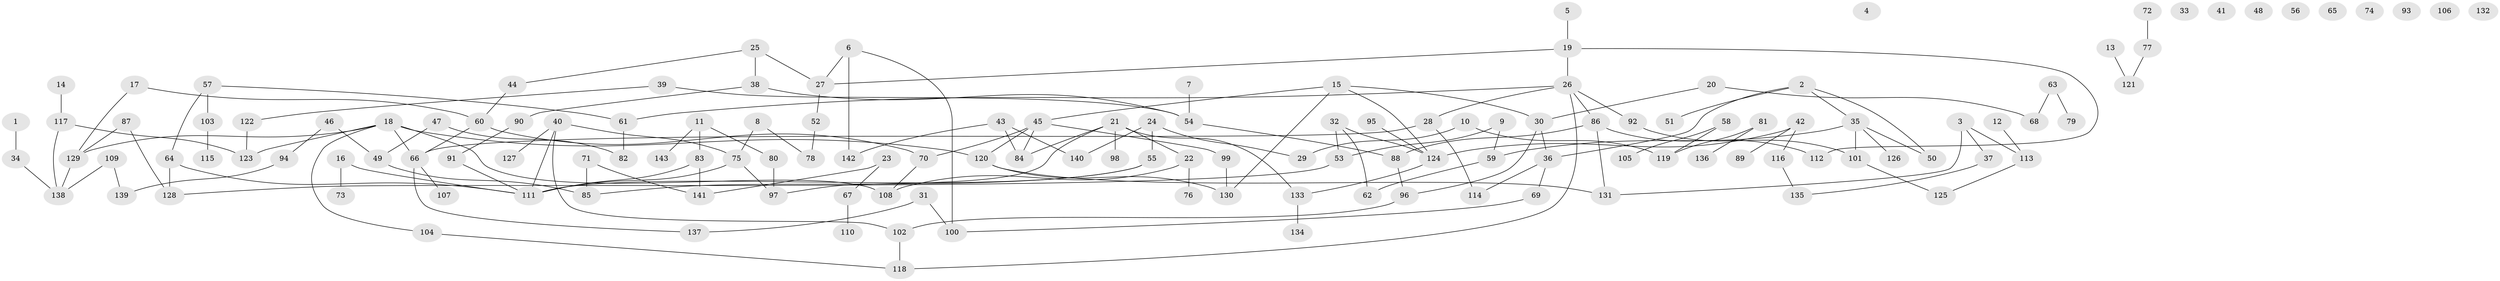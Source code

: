 // coarse degree distribution, {6: 0.054945054945054944, 4: 0.054945054945054944, 5: 0.01098901098901099, 1: 0.18681318681318682, 10: 0.02197802197802198, 3: 0.2967032967032967, 2: 0.3626373626373626, 7: 0.01098901098901099}
// Generated by graph-tools (version 1.1) at 2025/48/03/04/25 22:48:30]
// undirected, 143 vertices, 169 edges
graph export_dot {
  node [color=gray90,style=filled];
  1;
  2;
  3;
  4;
  5;
  6;
  7;
  8;
  9;
  10;
  11;
  12;
  13;
  14;
  15;
  16;
  17;
  18;
  19;
  20;
  21;
  22;
  23;
  24;
  25;
  26;
  27;
  28;
  29;
  30;
  31;
  32;
  33;
  34;
  35;
  36;
  37;
  38;
  39;
  40;
  41;
  42;
  43;
  44;
  45;
  46;
  47;
  48;
  49;
  50;
  51;
  52;
  53;
  54;
  55;
  56;
  57;
  58;
  59;
  60;
  61;
  62;
  63;
  64;
  65;
  66;
  67;
  68;
  69;
  70;
  71;
  72;
  73;
  74;
  75;
  76;
  77;
  78;
  79;
  80;
  81;
  82;
  83;
  84;
  85;
  86;
  87;
  88;
  89;
  90;
  91;
  92;
  93;
  94;
  95;
  96;
  97;
  98;
  99;
  100;
  101;
  102;
  103;
  104;
  105;
  106;
  107;
  108;
  109;
  110;
  111;
  112;
  113;
  114;
  115;
  116;
  117;
  118;
  119;
  120;
  121;
  122;
  123;
  124;
  125;
  126;
  127;
  128;
  129;
  130;
  131;
  132;
  133;
  134;
  135;
  136;
  137;
  138;
  139;
  140;
  141;
  142;
  143;
  1 -- 34;
  2 -- 35;
  2 -- 36;
  2 -- 50;
  2 -- 51;
  3 -- 37;
  3 -- 113;
  3 -- 131;
  5 -- 19;
  6 -- 27;
  6 -- 100;
  6 -- 142;
  7 -- 54;
  8 -- 75;
  8 -- 78;
  9 -- 53;
  9 -- 59;
  10 -- 29;
  10 -- 119;
  11 -- 80;
  11 -- 83;
  11 -- 143;
  12 -- 113;
  13 -- 121;
  14 -- 117;
  15 -- 30;
  15 -- 45;
  15 -- 124;
  15 -- 130;
  16 -- 73;
  16 -- 111;
  17 -- 60;
  17 -- 129;
  18 -- 66;
  18 -- 104;
  18 -- 108;
  18 -- 120;
  18 -- 123;
  18 -- 129;
  19 -- 26;
  19 -- 27;
  19 -- 112;
  20 -- 30;
  20 -- 68;
  21 -- 22;
  21 -- 84;
  21 -- 97;
  21 -- 98;
  21 -- 133;
  22 -- 76;
  22 -- 108;
  23 -- 67;
  23 -- 141;
  24 -- 29;
  24 -- 55;
  24 -- 140;
  25 -- 27;
  25 -- 38;
  25 -- 44;
  26 -- 28;
  26 -- 61;
  26 -- 86;
  26 -- 92;
  26 -- 118;
  27 -- 52;
  28 -- 66;
  28 -- 114;
  30 -- 36;
  30 -- 96;
  31 -- 100;
  31 -- 137;
  32 -- 53;
  32 -- 62;
  32 -- 124;
  34 -- 138;
  35 -- 50;
  35 -- 59;
  35 -- 101;
  35 -- 126;
  36 -- 69;
  36 -- 114;
  37 -- 135;
  38 -- 54;
  38 -- 90;
  39 -- 54;
  39 -- 122;
  40 -- 75;
  40 -- 102;
  40 -- 111;
  40 -- 127;
  42 -- 89;
  42 -- 116;
  42 -- 124;
  43 -- 84;
  43 -- 140;
  43 -- 142;
  44 -- 60;
  45 -- 70;
  45 -- 84;
  45 -- 99;
  45 -- 120;
  46 -- 49;
  46 -- 94;
  47 -- 49;
  47 -- 82;
  49 -- 85;
  52 -- 78;
  53 -- 128;
  54 -- 88;
  55 -- 85;
  55 -- 111;
  57 -- 61;
  57 -- 64;
  57 -- 103;
  58 -- 105;
  58 -- 119;
  59 -- 62;
  60 -- 66;
  60 -- 70;
  61 -- 82;
  63 -- 68;
  63 -- 79;
  64 -- 111;
  64 -- 128;
  66 -- 107;
  66 -- 137;
  67 -- 110;
  69 -- 100;
  70 -- 108;
  71 -- 85;
  71 -- 141;
  72 -- 77;
  75 -- 97;
  75 -- 111;
  77 -- 121;
  80 -- 97;
  81 -- 119;
  81 -- 136;
  83 -- 111;
  83 -- 141;
  86 -- 88;
  86 -- 112;
  86 -- 131;
  87 -- 128;
  87 -- 129;
  88 -- 96;
  90 -- 91;
  91 -- 111;
  92 -- 101;
  94 -- 139;
  95 -- 124;
  96 -- 102;
  99 -- 130;
  101 -- 125;
  102 -- 118;
  103 -- 115;
  104 -- 118;
  109 -- 138;
  109 -- 139;
  113 -- 125;
  116 -- 135;
  117 -- 123;
  117 -- 138;
  120 -- 130;
  120 -- 131;
  122 -- 123;
  124 -- 133;
  129 -- 138;
  133 -- 134;
}

